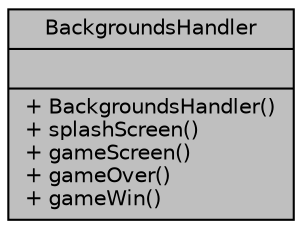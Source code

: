 digraph "BackgroundsHandler"
{
  edge [fontname="Helvetica",fontsize="10",labelfontname="Helvetica",labelfontsize="10"];
  node [fontname="Helvetica",fontsize="10",shape=record];
  Node1 [label="{BackgroundsHandler\n||+ BackgroundsHandler()\l+ splashScreen()\l+ gameScreen()\l+ gameOver()\l+ gameWin()\l}",height=0.2,width=0.4,color="black", fillcolor="grey75", style="filled", fontcolor="black"];
}
